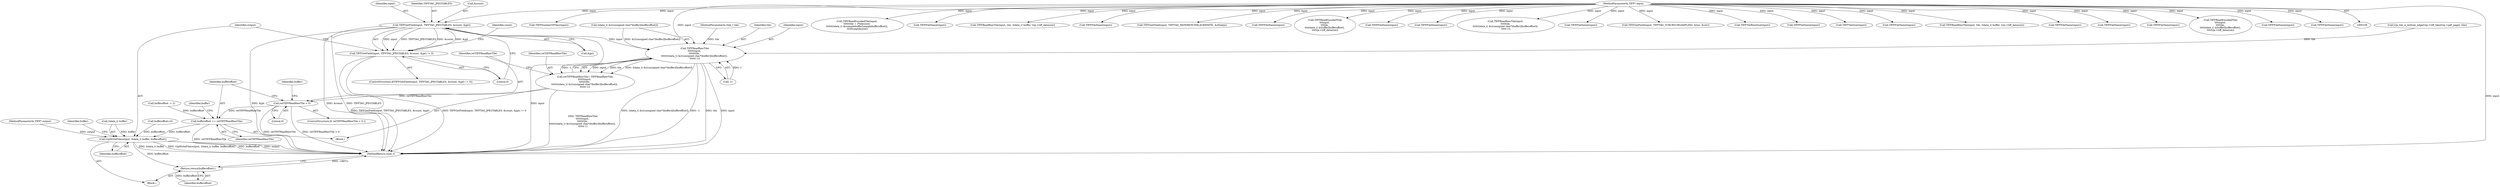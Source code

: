 digraph "0_libtiff_c7153361a4041260719b340f73f2f76@pointer" {
"1000583" [label="(Call,TIFFGetField(input, TIFFTAG_JPEGTABLES, &count, &jpt))"];
"1000110" [label="(MethodParameterIn,TIFF* input)"];
"1000582" [label="(Call,TIFFGetField(input, TIFFTAG_JPEGTABLES, &count, &jpt) != 0)"];
"1000635" [label="(Call,TIFFReadRawTile(\n\t\t\t\t\t\tinput, \n\t\t\t\t\t\ttile, \n\t\t\t\t\t\t(tdata_t) &(((unsigned char*)buffer)[bufferoffset]), \n\t\t\t\t\t\t-1))"];
"1000633" [label="(Call,retTIFFReadRawTile= TIFFReadRawTile(\n\t\t\t\t\t\tinput, \n\t\t\t\t\t\ttile, \n\t\t\t\t\t\t(tdata_t) &(((unsigned char*)buffer)[bufferoffset]), \n\t\t\t\t\t\t-1))"];
"1000649" [label="(Call,retTIFFReadRawTile < 0)"];
"1000662" [label="(Call,bufferoffset += retTIFFReadRawTile)"];
"1000683" [label="(Call,t2pWriteFile(output, (tdata_t) buffer, bufferoffset))"];
"1000691" [label="(Return,return(bufferoffset);)"];
"1000633" [label="(Call,retTIFFReadRawTile= TIFFReadRawTile(\n\t\t\t\t\t\tinput, \n\t\t\t\t\t\ttile, \n\t\t\t\t\t\t(tdata_t) &(((unsigned char*)buffer)[bufferoffset]), \n\t\t\t\t\t\t-1))"];
"1000783" [label="(Call,TIFFNumberOfTiles(input))"];
"1000594" [label="(Identifier,count)"];
"1000596" [label="(Block,)"];
"1000581" [label="(ControlStructure,if(TIFFGetField(input, TIFFTAG_JPEGTABLES, &count, &jpt) != 0))"];
"1000112" [label="(MethodParameterIn,ttile_t tile)"];
"1000664" [label="(Identifier,retTIFFReadRawTile)"];
"1000869" [label="(Call,TIFFReadEncodedTile(input, \n\t\t\t\t\t\ttile + i*tilecount, \n\t\t\t\t\t\t(tdata_t) &(samplebuffer[samplebufferoffset]), \n\t\t\t\t\t\tseptilesize))"];
"1000843" [label="(Call,TIFFFileName(input))"];
"1000637" [label="(Identifier,tile)"];
"1000662" [label="(Call,bufferoffset += retTIFFReadRawTile)"];
"1000584" [label="(Identifier,input)"];
"1001530" [label="(MethodReturn,tsize_t)"];
"1000127" [label="(Call,bufferoffset=0)"];
"1000304" [label="(Call,TIFFReadRawTile(input, tile, (tdata_t) buffer, t2p->tiff_datasize))"];
"1000757" [label="(Call,TIFFFileName(input))"];
"1001353" [label="(Call,TIFFGetField(input, TIFFTAG_REFERENCEBLACKWHITE, &xfloatp))"];
"1000952" [label="(Call,TIFFFileName(input))"];
"1000634" [label="(Identifier,retTIFFReadRawTile)"];
"1000545" [label="(Block,)"];
"1000692" [label="(Identifier,bufferoffset)"];
"1000735" [label="(Call,TIFFReadEncodedTile(\n\t\t\tinput, \n\t\t\ttile, \n\t\t\t(tdata_t) &buffer[bufferoffset], \n\t\t\tt2p->tiff_datasize))"];
"1000583" [label="(Call,TIFFGetField(input, TIFFTAG_JPEGTABLES, &count, &jpt))"];
"1000897" [label="(Call,TIFFFileName(input))"];
"1000572" [label="(Call,TIFFFileName(input))"];
"1000500" [label="(Call,TIFFReadRawTile(input, \n\t\t\t\t\ttile, \n\t\t\t\t\t(tdata_t) &(((unsigned char*)buffer)[bufferoffset]), \n\t\t\t\t\t-1))"];
"1000582" [label="(Call,TIFFGetField(input, TIFFTAG_JPEGTABLES, &count, &jpt) != 0)"];
"1001074" [label="(Call,TIFFFileName(input))"];
"1001328" [label="(Call,TIFFGetField(input, TIFFTAG_YCBCRSUBSAMPLING, &hor, &ver))"];
"1000690" [label="(Identifier,buffer)"];
"1001134" [label="(Call,TIFFTileRowSize(input))"];
"1000667" [label="(Identifier,buffer)"];
"1000110" [label="(MethodParameterIn,TIFF* input)"];
"1000646" [label="(Call,-1)"];
"1000355" [label="(Call,TIFFFileName(input))"];
"1000636" [label="(Identifier,input)"];
"1000779" [label="(Call,TIFFTileSize(input))"];
"1000650" [label="(Identifier,retTIFFReadRawTile)"];
"1000648" [label="(ControlStructure,if( retTIFFReadRawTile < 0 ))"];
"1000590" [label="(Literal,0)"];
"1000585" [label="(Identifier,TIFFTAG_JPEGTABLES)"];
"1000588" [label="(Call,&jpt)"];
"1000630" [label="(Call,bufferoffset -= 2)"];
"1000684" [label="(Identifier,output)"];
"1000683" [label="(Call,t2pWriteFile(output, (tdata_t) buffer, bufferoffset))"];
"1000385" [label="(Call,TIFFFileName(input))"];
"1000649" [label="(Call,retTIFFReadRawTile < 0)"];
"1000685" [label="(Call,(tdata_t) buffer)"];
"1000232" [label="(Call,TIFFReadRawTile(input, tile, (tdata_t) buffer, t2p->tiff_datasize))"];
"1000223" [label="(Call,TIFFFileName(input))"];
"1000586" [label="(Call,&count)"];
"1000691" [label="(Return,return(bufferoffset);)"];
"1000985" [label="(Call,TIFFFileName(input))"];
"1000185" [label="(Call,t2p_tile_is_bottom_edge(t2p->tiff_tiles[t2p->pdf_page], tile))"];
"1000638" [label="(Call,(tdata_t) &(((unsigned char*)buffer)[bufferoffset]))"];
"1000295" [label="(Call,TIFFFileName(input))"];
"1000111" [label="(MethodParameterIn,TIFF* output)"];
"1000635" [label="(Call,TIFFReadRawTile(\n\t\t\t\t\t\tinput, \n\t\t\t\t\t\ttile, \n\t\t\t\t\t\t(tdata_t) &(((unsigned char*)buffer)[bufferoffset]), \n\t\t\t\t\t\t-1))"];
"1000963" [label="(Call,TIFFReadEncodedTile(\n\t\t\t\tinput, \n\t\t\t\ttile, \n\t\t\t\t(tdata_t) &buffer[bufferoffset], \n\t\t\t\tt2p->tiff_datasize))"];
"1000688" [label="(Identifier,bufferoffset)"];
"1000654" [label="(Identifier,buffer)"];
"1000724" [label="(Call,TIFFFileName(input))"];
"1000813" [label="(Call,TIFFFileName(input))"];
"1000663" [label="(Identifier,bufferoffset)"];
"1000651" [label="(Literal,0)"];
"1000583" -> "1000582"  [label="AST: "];
"1000583" -> "1000588"  [label="CFG: "];
"1000584" -> "1000583"  [label="AST: "];
"1000585" -> "1000583"  [label="AST: "];
"1000586" -> "1000583"  [label="AST: "];
"1000588" -> "1000583"  [label="AST: "];
"1000590" -> "1000583"  [label="CFG: "];
"1000583" -> "1001530"  [label="DDG: input"];
"1000583" -> "1001530"  [label="DDG: &jpt"];
"1000583" -> "1001530"  [label="DDG: &count"];
"1000583" -> "1001530"  [label="DDG: TIFFTAG_JPEGTABLES"];
"1000583" -> "1000582"  [label="DDG: input"];
"1000583" -> "1000582"  [label="DDG: TIFFTAG_JPEGTABLES"];
"1000583" -> "1000582"  [label="DDG: &count"];
"1000583" -> "1000582"  [label="DDG: &jpt"];
"1000110" -> "1000583"  [label="DDG: input"];
"1000583" -> "1000635"  [label="DDG: input"];
"1000110" -> "1000108"  [label="AST: "];
"1000110" -> "1001530"  [label="DDG: input"];
"1000110" -> "1000223"  [label="DDG: input"];
"1000110" -> "1000232"  [label="DDG: input"];
"1000110" -> "1000295"  [label="DDG: input"];
"1000110" -> "1000304"  [label="DDG: input"];
"1000110" -> "1000355"  [label="DDG: input"];
"1000110" -> "1000385"  [label="DDG: input"];
"1000110" -> "1000500"  [label="DDG: input"];
"1000110" -> "1000572"  [label="DDG: input"];
"1000110" -> "1000635"  [label="DDG: input"];
"1000110" -> "1000724"  [label="DDG: input"];
"1000110" -> "1000735"  [label="DDG: input"];
"1000110" -> "1000757"  [label="DDG: input"];
"1000110" -> "1000779"  [label="DDG: input"];
"1000110" -> "1000783"  [label="DDG: input"];
"1000110" -> "1000813"  [label="DDG: input"];
"1000110" -> "1000843"  [label="DDG: input"];
"1000110" -> "1000869"  [label="DDG: input"];
"1000110" -> "1000897"  [label="DDG: input"];
"1000110" -> "1000952"  [label="DDG: input"];
"1000110" -> "1000963"  [label="DDG: input"];
"1000110" -> "1000985"  [label="DDG: input"];
"1000110" -> "1001074"  [label="DDG: input"];
"1000110" -> "1001134"  [label="DDG: input"];
"1000110" -> "1001328"  [label="DDG: input"];
"1000110" -> "1001353"  [label="DDG: input"];
"1000582" -> "1000581"  [label="AST: "];
"1000582" -> "1000590"  [label="CFG: "];
"1000590" -> "1000582"  [label="AST: "];
"1000594" -> "1000582"  [label="CFG: "];
"1000684" -> "1000582"  [label="CFG: "];
"1000582" -> "1001530"  [label="DDG: TIFFGetField(input, TIFFTAG_JPEGTABLES, &count, &jpt)"];
"1000582" -> "1001530"  [label="DDG: TIFFGetField(input, TIFFTAG_JPEGTABLES, &count, &jpt) != 0"];
"1000635" -> "1000633"  [label="AST: "];
"1000635" -> "1000646"  [label="CFG: "];
"1000636" -> "1000635"  [label="AST: "];
"1000637" -> "1000635"  [label="AST: "];
"1000638" -> "1000635"  [label="AST: "];
"1000646" -> "1000635"  [label="AST: "];
"1000633" -> "1000635"  [label="CFG: "];
"1000635" -> "1001530"  [label="DDG: (tdata_t) &(((unsigned char*)buffer)[bufferoffset])"];
"1000635" -> "1001530"  [label="DDG: -1"];
"1000635" -> "1001530"  [label="DDG: tile"];
"1000635" -> "1001530"  [label="DDG: input"];
"1000635" -> "1000633"  [label="DDG: input"];
"1000635" -> "1000633"  [label="DDG: tile"];
"1000635" -> "1000633"  [label="DDG: (tdata_t) &(((unsigned char*)buffer)[bufferoffset])"];
"1000635" -> "1000633"  [label="DDG: -1"];
"1000185" -> "1000635"  [label="DDG: tile"];
"1000112" -> "1000635"  [label="DDG: tile"];
"1000638" -> "1000635"  [label="DDG: &(((unsigned char*)buffer)[bufferoffset])"];
"1000646" -> "1000635"  [label="DDG: 1"];
"1000633" -> "1000596"  [label="AST: "];
"1000634" -> "1000633"  [label="AST: "];
"1000650" -> "1000633"  [label="CFG: "];
"1000633" -> "1001530"  [label="DDG: TIFFReadRawTile(\n\t\t\t\t\t\tinput, \n\t\t\t\t\t\ttile, \n\t\t\t\t\t\t(tdata_t) &(((unsigned char*)buffer)[bufferoffset]), \n\t\t\t\t\t\t-1)"];
"1000633" -> "1000649"  [label="DDG: retTIFFReadRawTile"];
"1000649" -> "1000648"  [label="AST: "];
"1000649" -> "1000651"  [label="CFG: "];
"1000650" -> "1000649"  [label="AST: "];
"1000651" -> "1000649"  [label="AST: "];
"1000654" -> "1000649"  [label="CFG: "];
"1000663" -> "1000649"  [label="CFG: "];
"1000649" -> "1001530"  [label="DDG: retTIFFReadRawTile"];
"1000649" -> "1001530"  [label="DDG: retTIFFReadRawTile < 0"];
"1000649" -> "1000662"  [label="DDG: retTIFFReadRawTile"];
"1000662" -> "1000596"  [label="AST: "];
"1000662" -> "1000664"  [label="CFG: "];
"1000663" -> "1000662"  [label="AST: "];
"1000664" -> "1000662"  [label="AST: "];
"1000667" -> "1000662"  [label="CFG: "];
"1000662" -> "1001530"  [label="DDG: retTIFFReadRawTile"];
"1000630" -> "1000662"  [label="DDG: bufferoffset"];
"1000662" -> "1000683"  [label="DDG: bufferoffset"];
"1000683" -> "1000545"  [label="AST: "];
"1000683" -> "1000688"  [label="CFG: "];
"1000684" -> "1000683"  [label="AST: "];
"1000685" -> "1000683"  [label="AST: "];
"1000688" -> "1000683"  [label="AST: "];
"1000690" -> "1000683"  [label="CFG: "];
"1000683" -> "1001530"  [label="DDG: output"];
"1000683" -> "1001530"  [label="DDG: (tdata_t) buffer"];
"1000683" -> "1001530"  [label="DDG: t2pWriteFile(output, (tdata_t) buffer, bufferoffset)"];
"1000683" -> "1001530"  [label="DDG: bufferoffset"];
"1000111" -> "1000683"  [label="DDG: output"];
"1000685" -> "1000683"  [label="DDG: buffer"];
"1000127" -> "1000683"  [label="DDG: bufferoffset"];
"1000683" -> "1000691"  [label="DDG: bufferoffset"];
"1000691" -> "1000545"  [label="AST: "];
"1000691" -> "1000692"  [label="CFG: "];
"1000692" -> "1000691"  [label="AST: "];
"1001530" -> "1000691"  [label="CFG: "];
"1000691" -> "1001530"  [label="DDG: <RET>"];
"1000692" -> "1000691"  [label="DDG: bufferoffset"];
}
